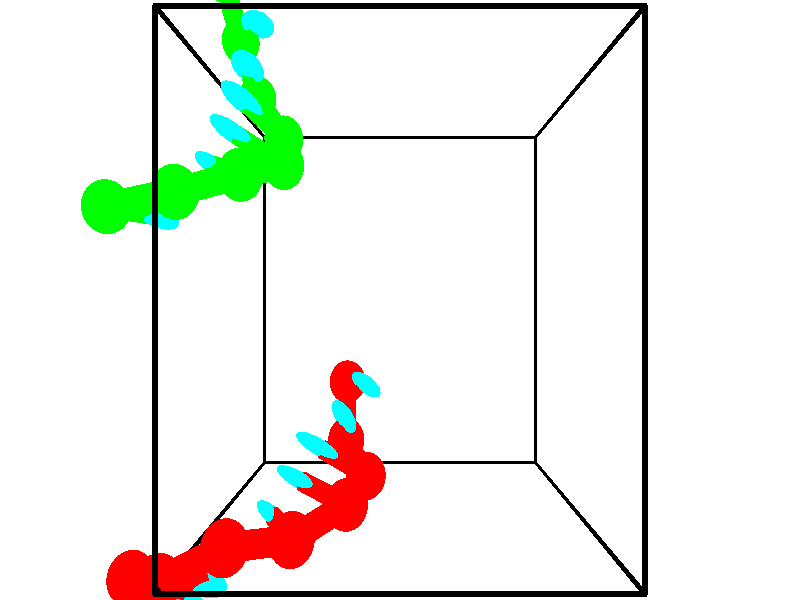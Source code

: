 // switches for output
#declare DRAW_BASES = 1; // possible values are 0, 1; only relevant for DNA ribbons
#declare DRAW_BASES_TYPE = 3; // possible values are 1, 2, 3; only relevant for DNA ribbons
#declare DRAW_FOG = 0; // set to 1 to enable fog

#include "colors.inc"

#include "transforms.inc"
background { rgb <1, 1, 1>}

#default {
   normal{
       ripples 0.25
       frequency 0.20
       turbulence 0.2
       lambda 5
   }
	finish {
		phong 0.1
		phong_size 40.
	}
}

// original window dimensions: 1024x640


// camera settings

camera {
	sky <-0, 1, 0>
	up <-0, 1, 0>
	right 1.6 * <1, 0, 0>
	location <2.5, 2.5, 11.1562>
	look_at <2.5, 2.5, 2.5>
	direction <0, 0, -8.6562>
	angle 67.0682
}


# declare cpy_camera_pos = <2.5, 2.5, 11.1562>;
# if (DRAW_FOG = 1)
fog {
	fog_type 2
	up vnormalize(cpy_camera_pos)
	color rgbt<1,1,1,0.3>
	distance 1e-5
	fog_alt 3e-3
	fog_offset 4
}
# end


// LIGHTS

# declare lum = 6;
global_settings {
	ambient_light rgb lum * <0.05, 0.05, 0.05>
	max_trace_level 15
}# declare cpy_direct_light_amount = 0.25;
light_source
{	1000 * <-1, -1, 1>,
	rgb lum * cpy_direct_light_amount
	parallel
}

light_source
{	1000 * <1, 1, -1>,
	rgb lum * cpy_direct_light_amount
	parallel
}

// strand 0

// nucleotide -1

// particle -1
sphere {
	<1.756346, 1.535534, 2.599580> 0.250000
	pigment { color rgbt <1,0,0,0> }
	no_shadow
}
cylinder {
	<1.926296, 1.557495, 2.961014>,  <2.028267, 1.570672, 3.177874>, 0.100000
	pigment { color rgbt <1,0,0,0> }
	no_shadow
}
cylinder {
	<1.926296, 1.557495, 2.961014>,  <1.756346, 1.535534, 2.599580>, 0.100000
	pigment { color rgbt <1,0,0,0> }
	no_shadow
}

// particle -1
sphere {
	<1.926296, 1.557495, 2.961014> 0.100000
	pigment { color rgbt <1,0,0,0> }
	no_shadow
}
sphere {
	0, 1
	scale<0.080000,0.200000,0.300000>
	matrix <-0.573839, -0.755656, 0.315742,
		0.700135, -0.652664, -0.289554,
		0.424876, 0.054904, 0.903585,
		2.053759, 1.573966, 3.232089>
	pigment { color rgbt <0,1,1,0> }
	no_shadow
}
cylinder {
	<1.754494, 0.884118, 2.776771>,  <1.756346, 1.535534, 2.599580>, 0.130000
	pigment { color rgbt <1,0,0,0> }
	no_shadow
}

// nucleotide -1

// particle -1
sphere {
	<1.754494, 0.884118, 2.776771> 0.250000
	pigment { color rgbt <1,0,0,0> }
	no_shadow
}
cylinder {
	<1.767872, 1.090385, 3.119225>,  <1.775899, 1.214146, 3.324697>, 0.100000
	pigment { color rgbt <1,0,0,0> }
	no_shadow
}
cylinder {
	<1.767872, 1.090385, 3.119225>,  <1.754494, 0.884118, 2.776771>, 0.100000
	pigment { color rgbt <1,0,0,0> }
	no_shadow
}

// particle -1
sphere {
	<1.767872, 1.090385, 3.119225> 0.100000
	pigment { color rgbt <1,0,0,0> }
	no_shadow
}
sphere {
	0, 1
	scale<0.080000,0.200000,0.300000>
	matrix <-0.633932, -0.651300, 0.417058,
		0.772665, -0.556680, 0.305117,
		0.033445, 0.515670, 0.856134,
		1.777905, 1.245086, 3.376065>
	pigment { color rgbt <0,1,1,0> }
	no_shadow
}
cylinder {
	<2.067750, 0.636680, 3.478121>,  <1.754494, 0.884118, 2.776771>, 0.130000
	pigment { color rgbt <1,0,0,0> }
	no_shadow
}

// nucleotide -1

// particle -1
sphere {
	<2.067750, 0.636680, 3.478121> 0.250000
	pigment { color rgbt <1,0,0,0> }
	no_shadow
}
cylinder {
	<1.729301, 0.831429, 3.564873>,  <1.526232, 0.948278, 3.616924>, 0.100000
	pigment { color rgbt <1,0,0,0> }
	no_shadow
}
cylinder {
	<1.729301, 0.831429, 3.564873>,  <2.067750, 0.636680, 3.478121>, 0.100000
	pigment { color rgbt <1,0,0,0> }
	no_shadow
}

// particle -1
sphere {
	<1.729301, 0.831429, 3.564873> 0.100000
	pigment { color rgbt <1,0,0,0> }
	no_shadow
}
sphere {
	0, 1
	scale<0.080000,0.200000,0.300000>
	matrix <-0.376979, -0.834320, 0.402241,
		0.376786, 0.258585, 0.889475,
		-0.846121, 0.486872, 0.216879,
		1.475465, 0.977490, 3.629936>
	pigment { color rgbt <0,1,1,0> }
	no_shadow
}
cylinder {
	<1.877663, 0.520867, 4.152243>,  <2.067750, 0.636680, 3.478121>, 0.130000
	pigment { color rgbt <1,0,0,0> }
	no_shadow
}

// nucleotide -1

// particle -1
sphere {
	<1.877663, 0.520867, 4.152243> 0.250000
	pigment { color rgbt <1,0,0,0> }
	no_shadow
}
cylinder {
	<1.527557, 0.620529, 3.986431>,  <1.317494, 0.680326, 3.886944>, 0.100000
	pigment { color rgbt <1,0,0,0> }
	no_shadow
}
cylinder {
	<1.527557, 0.620529, 3.986431>,  <1.877663, 0.520867, 4.152243>, 0.100000
	pigment { color rgbt <1,0,0,0> }
	no_shadow
}

// particle -1
sphere {
	<1.527557, 0.620529, 3.986431> 0.100000
	pigment { color rgbt <1,0,0,0> }
	no_shadow
}
sphere {
	0, 1
	scale<0.080000,0.200000,0.300000>
	matrix <-0.415410, -0.826220, 0.380520,
		-0.247684, 0.505255, 0.826662,
		-0.875265, 0.249155, -0.414529,
		1.264978, 0.695276, 3.862072>
	pigment { color rgbt <0,1,1,0> }
	no_shadow
}
cylinder {
	<1.322587, 0.331125, 4.604041>,  <1.877663, 0.520867, 4.152243>, 0.130000
	pigment { color rgbt <1,0,0,0> }
	no_shadow
}

// nucleotide -1

// particle -1
sphere {
	<1.322587, 0.331125, 4.604041> 0.250000
	pigment { color rgbt <1,0,0,0> }
	no_shadow
}
cylinder {
	<1.129738, 0.353859, 4.254337>,  <1.014029, 0.367499, 4.044515>, 0.100000
	pigment { color rgbt <1,0,0,0> }
	no_shadow
}
cylinder {
	<1.129738, 0.353859, 4.254337>,  <1.322587, 0.331125, 4.604041>, 0.100000
	pigment { color rgbt <1,0,0,0> }
	no_shadow
}

// particle -1
sphere {
	<1.129738, 0.353859, 4.254337> 0.100000
	pigment { color rgbt <1,0,0,0> }
	no_shadow
}
sphere {
	0, 1
	scale<0.080000,0.200000,0.300000>
	matrix <-0.539913, -0.805154, 0.245400,
		-0.689965, 0.590336, 0.418868,
		-0.482122, 0.056835, -0.874259,
		0.985101, 0.370909, 3.992060>
	pigment { color rgbt <0,1,1,0> }
	no_shadow
}
cylinder {
	<0.647734, 0.317799, 4.781315>,  <1.322587, 0.331125, 4.604041>, 0.130000
	pigment { color rgbt <1,0,0,0> }
	no_shadow
}

// nucleotide -1

// particle -1
sphere {
	<0.647734, 0.317799, 4.781315> 0.250000
	pigment { color rgbt <1,0,0,0> }
	no_shadow
}
cylinder {
	<0.647991, 0.201202, 4.398685>,  <0.648145, 0.131245, 4.169108>, 0.100000
	pigment { color rgbt <1,0,0,0> }
	no_shadow
}
cylinder {
	<0.647991, 0.201202, 4.398685>,  <0.647734, 0.317799, 4.781315>, 0.100000
	pigment { color rgbt <1,0,0,0> }
	no_shadow
}

// particle -1
sphere {
	<0.647991, 0.201202, 4.398685> 0.100000
	pigment { color rgbt <1,0,0,0> }
	no_shadow
}
sphere {
	0, 1
	scale<0.080000,0.200000,0.300000>
	matrix <-0.503574, -0.826528, 0.251525,
		-0.863952, 0.481544, -0.147318,
		0.000642, -0.291491, -0.956573,
		0.648184, 0.113755, 4.111713>
	pigment { color rgbt <0,1,1,0> }
	no_shadow
}
cylinder {
	<-0.100219, -0.019339, 4.696689>,  <0.647734, 0.317799, 4.781315>, 0.130000
	pigment { color rgbt <1,0,0,0> }
	no_shadow
}

// nucleotide -1

// particle -1
sphere {
	<-0.100219, -0.019339, 4.696689> 0.250000
	pigment { color rgbt <1,0,0,0> }
	no_shadow
}
cylinder {
	<0.095856, -0.144417, 4.371250>,  <0.213500, -0.219463, 4.175987>, 0.100000
	pigment { color rgbt <1,0,0,0> }
	no_shadow
}
cylinder {
	<0.095856, -0.144417, 4.371250>,  <-0.100219, -0.019339, 4.696689>, 0.100000
	pigment { color rgbt <1,0,0,0> }
	no_shadow
}

// particle -1
sphere {
	<0.095856, -0.144417, 4.371250> 0.100000
	pigment { color rgbt <1,0,0,0> }
	no_shadow
}
sphere {
	0, 1
	scale<0.080000,0.200000,0.300000>
	matrix <-0.574361, -0.817990, -0.031666,
		-0.655611, 0.482820, -0.580567,
		0.490187, -0.312694, -0.813596,
		0.242912, -0.238225, 4.127171>
	pigment { color rgbt <0,1,1,0> }
	no_shadow
}
cylinder {
	<-0.623267, -0.174187, 4.167668>,  <-0.100219, -0.019339, 4.696689>, 0.130000
	pigment { color rgbt <1,0,0,0> }
	no_shadow
}

// nucleotide -1

// particle -1
sphere {
	<-0.623267, -0.174187, 4.167668> 0.250000
	pigment { color rgbt <1,0,0,0> }
	no_shadow
}
cylinder {
	<-0.294445, -0.370674, 4.052479>,  <-0.097152, -0.488567, 3.983365>, 0.100000
	pigment { color rgbt <1,0,0,0> }
	no_shadow
}
cylinder {
	<-0.294445, -0.370674, 4.052479>,  <-0.623267, -0.174187, 4.167668>, 0.100000
	pigment { color rgbt <1,0,0,0> }
	no_shadow
}

// particle -1
sphere {
	<-0.294445, -0.370674, 4.052479> 0.100000
	pigment { color rgbt <1,0,0,0> }
	no_shadow
}
sphere {
	0, 1
	scale<0.080000,0.200000,0.300000>
	matrix <-0.543312, -0.828022, -0.138531,
		-0.170399, 0.270340, -0.947565,
		0.822055, -0.491219, -0.287973,
		-0.047828, -0.518040, 3.966087>
	pigment { color rgbt <0,1,1,0> }
	no_shadow
}
// strand 1

// nucleotide -1

// particle -1
sphere {
	<-0.735773, 3.355770, 4.501647> 0.250000
	pigment { color rgbt <0,1,0,0> }
	no_shadow
}
cylinder {
	<-0.558423, 3.351135, 4.143143>,  <-0.452012, 3.348354, 3.928040>, 0.100000
	pigment { color rgbt <0,1,0,0> }
	no_shadow
}
cylinder {
	<-0.558423, 3.351135, 4.143143>,  <-0.735773, 3.355770, 4.501647>, 0.100000
	pigment { color rgbt <0,1,0,0> }
	no_shadow
}

// particle -1
sphere {
	<-0.558423, 3.351135, 4.143143> 0.100000
	pigment { color rgbt <0,1,0,0> }
	no_shadow
}
sphere {
	0, 1
	scale<0.080000,0.200000,0.300000>
	matrix <0.577947, 0.767992, 0.275979,
		0.685123, -0.640355, 0.347208,
		0.443377, -0.011588, -0.896260,
		-0.425409, 3.347659, 3.874265>
	pigment { color rgbt <0,1,1,0> }
	no_shadow
}
cylinder {
	<0.062733, 3.475580, 4.612826>,  <-0.735773, 3.355770, 4.501647>, 0.130000
	pigment { color rgbt <0,1,0,0> }
	no_shadow
}

// nucleotide -1

// particle -1
sphere {
	<0.062733, 3.475580, 4.612826> 0.250000
	pigment { color rgbt <0,1,0,0> }
	no_shadow
}
cylinder {
	<-0.038769, 3.550522, 4.233246>,  <-0.099670, 3.595487, 4.005498>, 0.100000
	pigment { color rgbt <0,1,0,0> }
	no_shadow
}
cylinder {
	<-0.038769, 3.550522, 4.233246>,  <0.062733, 3.475580, 4.612826>, 0.100000
	pigment { color rgbt <0,1,0,0> }
	no_shadow
}

// particle -1
sphere {
	<-0.038769, 3.550522, 4.233246> 0.100000
	pigment { color rgbt <0,1,0,0> }
	no_shadow
}
sphere {
	0, 1
	scale<0.080000,0.200000,0.300000>
	matrix <0.676227, 0.735835, -0.035547,
		0.691612, -0.650726, -0.313415,
		-0.253753, 0.187355, -0.948951,
		-0.114895, 3.606728, 3.948561>
	pigment { color rgbt <0,1,1,0> }
	no_shadow
}
cylinder {
	<0.696921, 3.677146, 4.338292>,  <0.062733, 3.475580, 4.612826>, 0.130000
	pigment { color rgbt <0,1,0,0> }
	no_shadow
}

// nucleotide -1

// particle -1
sphere {
	<0.696921, 3.677146, 4.338292> 0.250000
	pigment { color rgbt <0,1,0,0> }
	no_shadow
}
cylinder {
	<0.426546, 3.780472, 4.062210>,  <0.264321, 3.842467, 3.896561>, 0.100000
	pigment { color rgbt <0,1,0,0> }
	no_shadow
}
cylinder {
	<0.426546, 3.780472, 4.062210>,  <0.696921, 3.677146, 4.338292>, 0.100000
	pigment { color rgbt <0,1,0,0> }
	no_shadow
}

// particle -1
sphere {
	<0.426546, 3.780472, 4.062210> 0.100000
	pigment { color rgbt <0,1,0,0> }
	no_shadow
}
sphere {
	0, 1
	scale<0.080000,0.200000,0.300000>
	matrix <0.504874, 0.844566, -0.178353,
		0.536853, -0.469022, -0.701290,
		-0.675937, 0.258314, -0.690205,
		0.223765, 3.857966, 3.855149>
	pigment { color rgbt <0,1,1,0> }
	no_shadow
}
cylinder {
	<1.077525, 3.871656, 3.794458>,  <0.696921, 3.677146, 4.338292>, 0.130000
	pigment { color rgbt <0,1,0,0> }
	no_shadow
}

// nucleotide -1

// particle -1
sphere {
	<1.077525, 3.871656, 3.794458> 0.250000
	pigment { color rgbt <0,1,0,0> }
	no_shadow
}
cylinder {
	<0.724579, 4.059219, 3.810242>,  <0.512811, 4.171757, 3.819712>, 0.100000
	pigment { color rgbt <0,1,0,0> }
	no_shadow
}
cylinder {
	<0.724579, 4.059219, 3.810242>,  <1.077525, 3.871656, 3.794458>, 0.100000
	pigment { color rgbt <0,1,0,0> }
	no_shadow
}

// particle -1
sphere {
	<0.724579, 4.059219, 3.810242> 0.100000
	pigment { color rgbt <0,1,0,0> }
	no_shadow
}
sphere {
	0, 1
	scale<0.080000,0.200000,0.300000>
	matrix <0.441982, 0.854629, -0.272510,
		-0.161505, -0.223013, -0.961344,
		-0.882365, 0.468908, 0.039459,
		0.459869, 4.199892, 3.822079>
	pigment { color rgbt <0,1,1,0> }
	no_shadow
}
cylinder {
	<0.973684, 4.263554, 3.221068>,  <1.077525, 3.871656, 3.794458>, 0.130000
	pigment { color rgbt <0,1,0,0> }
	no_shadow
}

// nucleotide -1

// particle -1
sphere {
	<0.973684, 4.263554, 3.221068> 0.250000
	pigment { color rgbt <0,1,0,0> }
	no_shadow
}
cylinder {
	<0.729681, 4.434082, 3.488243>,  <0.583279, 4.536399, 3.648548>, 0.100000
	pigment { color rgbt <0,1,0,0> }
	no_shadow
}
cylinder {
	<0.729681, 4.434082, 3.488243>,  <0.973684, 4.263554, 3.221068>, 0.100000
	pigment { color rgbt <0,1,0,0> }
	no_shadow
}

// particle -1
sphere {
	<0.729681, 4.434082, 3.488243> 0.100000
	pigment { color rgbt <0,1,0,0> }
	no_shadow
}
sphere {
	0, 1
	scale<0.080000,0.200000,0.300000>
	matrix <0.312384, 0.904051, -0.291732,
		-0.728222, 0.030694, -0.684654,
		-0.610008, 0.426321, 0.667938,
		0.546679, 4.561978, 3.688624>
	pigment { color rgbt <0,1,1,0> }
	no_shadow
}
cylinder {
	<0.539767, 4.813091, 2.839817>,  <0.973684, 4.263554, 3.221068>, 0.130000
	pigment { color rgbt <0,1,0,0> }
	no_shadow
}

// nucleotide -1

// particle -1
sphere {
	<0.539767, 4.813091, 2.839817> 0.250000
	pigment { color rgbt <0,1,0,0> }
	no_shadow
}
cylinder {
	<0.558438, 4.893860, 3.231133>,  <0.569641, 4.942321, 3.465922>, 0.100000
	pigment { color rgbt <0,1,0,0> }
	no_shadow
}
cylinder {
	<0.558438, 4.893860, 3.231133>,  <0.539767, 4.813091, 2.839817>, 0.100000
	pigment { color rgbt <0,1,0,0> }
	no_shadow
}

// particle -1
sphere {
	<0.558438, 4.893860, 3.231133> 0.100000
	pigment { color rgbt <0,1,0,0> }
	no_shadow
}
sphere {
	0, 1
	scale<0.080000,0.200000,0.300000>
	matrix <0.154987, 0.966032, -0.206786,
		-0.986813, 0.161275, 0.013799,
		0.046679, 0.201921, 0.978289,
		0.572442, 4.954436, 3.524619>
	pigment { color rgbt <0,1,1,0> }
	no_shadow
}
cylinder {
	<0.321576, 5.448824, 2.893794>,  <0.539767, 4.813091, 2.839817>, 0.130000
	pigment { color rgbt <0,1,0,0> }
	no_shadow
}

// nucleotide -1

// particle -1
sphere {
	<0.321576, 5.448824, 2.893794> 0.250000
	pigment { color rgbt <0,1,0,0> }
	no_shadow
}
cylinder {
	<0.533279, 5.429779, 3.232643>,  <0.660302, 5.418352, 3.435953>, 0.100000
	pigment { color rgbt <0,1,0,0> }
	no_shadow
}
cylinder {
	<0.533279, 5.429779, 3.232643>,  <0.321576, 5.448824, 2.893794>, 0.100000
	pigment { color rgbt <0,1,0,0> }
	no_shadow
}

// particle -1
sphere {
	<0.533279, 5.429779, 3.232643> 0.100000
	pigment { color rgbt <0,1,0,0> }
	no_shadow
}
sphere {
	0, 1
	scale<0.080000,0.200000,0.300000>
	matrix <0.296466, 0.945869, -0.132061,
		-0.794980, 0.321038, 0.514725,
		0.529259, -0.047612, 0.847124,
		0.692057, 5.415495, 3.486780>
	pigment { color rgbt <0,1,1,0> }
	no_shadow
}
cylinder {
	<0.181941, 6.016979, 3.232319>,  <0.321576, 5.448824, 2.893794>, 0.130000
	pigment { color rgbt <0,1,0,0> }
	no_shadow
}

// nucleotide -1

// particle -1
sphere {
	<0.181941, 6.016979, 3.232319> 0.250000
	pigment { color rgbt <0,1,0,0> }
	no_shadow
}
cylinder {
	<0.521541, 5.903259, 3.410477>,  <0.725300, 5.835028, 3.517371>, 0.100000
	pigment { color rgbt <0,1,0,0> }
	no_shadow
}
cylinder {
	<0.521541, 5.903259, 3.410477>,  <0.181941, 6.016979, 3.232319>, 0.100000
	pigment { color rgbt <0,1,0,0> }
	no_shadow
}

// particle -1
sphere {
	<0.521541, 5.903259, 3.410477> 0.100000
	pigment { color rgbt <0,1,0,0> }
	no_shadow
}
sphere {
	0, 1
	scale<0.080000,0.200000,0.300000>
	matrix <0.430846, 0.860445, -0.272040,
		-0.305896, 0.422857, 0.853006,
		0.848999, -0.284298, 0.445393,
		0.776240, 5.817970, 3.544095>
	pigment { color rgbt <0,1,1,0> }
	no_shadow
}
// box output
cylinder {
	<0.000000, 0.000000, 0.000000>,  <5.000000, 0.000000, 0.000000>, 0.025000
	pigment { color rgbt <0,0,0,0> }
	no_shadow
}
cylinder {
	<0.000000, 0.000000, 0.000000>,  <0.000000, 5.000000, 0.000000>, 0.025000
	pigment { color rgbt <0,0,0,0> }
	no_shadow
}
cylinder {
	<0.000000, 0.000000, 0.000000>,  <0.000000, 0.000000, 5.000000>, 0.025000
	pigment { color rgbt <0,0,0,0> }
	no_shadow
}
cylinder {
	<5.000000, 5.000000, 5.000000>,  <0.000000, 5.000000, 5.000000>, 0.025000
	pigment { color rgbt <0,0,0,0> }
	no_shadow
}
cylinder {
	<5.000000, 5.000000, 5.000000>,  <5.000000, 0.000000, 5.000000>, 0.025000
	pigment { color rgbt <0,0,0,0> }
	no_shadow
}
cylinder {
	<5.000000, 5.000000, 5.000000>,  <5.000000, 5.000000, 0.000000>, 0.025000
	pigment { color rgbt <0,0,0,0> }
	no_shadow
}
cylinder {
	<0.000000, 0.000000, 5.000000>,  <0.000000, 5.000000, 5.000000>, 0.025000
	pigment { color rgbt <0,0,0,0> }
	no_shadow
}
cylinder {
	<0.000000, 0.000000, 5.000000>,  <5.000000, 0.000000, 5.000000>, 0.025000
	pigment { color rgbt <0,0,0,0> }
	no_shadow
}
cylinder {
	<5.000000, 5.000000, 0.000000>,  <0.000000, 5.000000, 0.000000>, 0.025000
	pigment { color rgbt <0,0,0,0> }
	no_shadow
}
cylinder {
	<5.000000, 5.000000, 0.000000>,  <5.000000, 0.000000, 0.000000>, 0.025000
	pigment { color rgbt <0,0,0,0> }
	no_shadow
}
cylinder {
	<5.000000, 0.000000, 5.000000>,  <5.000000, 0.000000, 0.000000>, 0.025000
	pigment { color rgbt <0,0,0,0> }
	no_shadow
}
cylinder {
	<0.000000, 5.000000, 0.000000>,  <0.000000, 5.000000, 5.000000>, 0.025000
	pigment { color rgbt <0,0,0,0> }
	no_shadow
}
// end of box output
